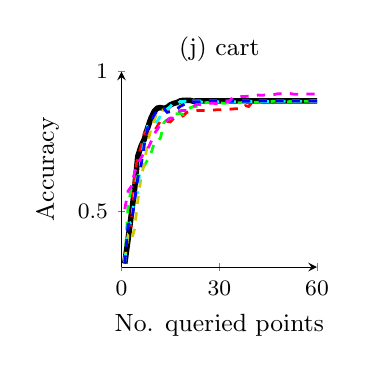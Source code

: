 % This file was created by matlab2tikz v0.0.7.
% Copyright (c) 2008--2010, Nico Schlömer <nico.schloemer@gmail.com>
% All rights reserved.
% 
% The latest updates can be retrieved from
%   http://www.mathworks.com/matlabcentral/fileexchange/22022-matlab2tikz
% where you can also make suggestions and rate matlab2tikz.
% 
\begin{tikzpicture}

% defining custom colors
\definecolor{mycolor1}{rgb}{0.8,0.8,0}
\definecolor{mycolor2}{rgb}{0,1,1}
\definecolor{mycolor3}{rgb}{1,0,1}


\begin{axis}[
footnotesize,
width= 1.6in,
height= 1.6in,
xmin=0, xmax=60,
ymin=0.3, ymax=1,
ytick={0.5,1},
xtick = {0,30,60},
title = {(j) cart},
xlabel = {No. queried points},
ylabel = {Accuracy},
axis on top,
axis y line = left,
axis x line = bottom
%legend entries={$optimal$,$rand$,$IVM$,$maxent$,$QBC2$,$QBC100$,$SVM$},
 %egend style={nodes=right}
]
\addplot [
color=black,
solid,
line width=2.0pt
]
coordinates{ (1,0.313) (2,0.399) (3,0.488) (4,0.579) (5,0.697) (6,0.733) (7,0.758) (8,0.798) (9,0.832) (10,0.857) (11,0.869) (12,0.871) (13,0.868) (14,0.872) (15,0.881) (16,0.886) (17,0.889) (18,0.895) (19,0.897) (20,0.897) (21,0.897) (22,0.894) (23,0.895) (24,0.895) (25,0.895) (26,0.895) (27,0.895) (28,0.895) (29,0.895) (30,0.895) (31,0.895) (32,0.895) (33,0.895) (34,0.895) (35,0.895) (36,0.895) (37,0.895) (38,0.895) (39,0.895) (40,0.895) (41,0.895) (42,0.895) (43,0.895) (44,0.895) (45,0.895) (46,0.895) (47,0.895) (48,0.895) (49,0.895) (50,0.895) (51,0.895) (52,0.895) (53,0.895) (54,0.895) (55,0.895) (56,0.895) (57,0.895) (58,0.895) (59,0.895) (60,0.895)
};

\addplot [
color=red,
dashed,
line width=1.0pt
]
coordinates{ (1,0.319) (2,0.454) (3,0.449) (4,0.63) (5,0.696) (6,0.731) (7,0.781) (8,0.775) (9,0.786) (10,0.786) (11,0.804) (12,0.826) (13,0.825) (14,0.822) (15,0.82) (16,0.832) (17,0.832) (18,0.837) (19,0.842) (20,0.854) (21,0.857) (22,0.858) (23,0.86) (24,0.861) (25,0.861) (26,0.861) (27,0.862) (28,0.862) (29,0.863) (30,0.863) (31,0.864) (32,0.864) (33,0.865) (34,0.866) (35,0.867) (36,0.867) (37,0.866) (38,0.878) (39,0.875) (40,0.889) (41,0.89) (42,0.891) (43,0.892) (44,0.893) (45,0.895) (46,0.891) (47,0.892) (48,0.893) (49,0.893) (50,0.894) (51,0.894) (52,0.895) (53,0.895) (54,0.895) (55,0.893) (56,0.89) (57,0.89) (58,0.891) (59,0.891) (60,0.891)
};

\addplot [
color=green,
dashed,
line width=1.0pt
]
coordinates{ (1,0.314) (2,0.519) (3,0.582) (4,0.596) (5,0.627) (6,0.639) (7,0.664) (8,0.683) (9,0.705) (10,0.743) (11,0.746) (12,0.764) (13,0.818) (14,0.826) (15,0.838) (16,0.849) (17,0.849) (18,0.85) (19,0.846) (20,0.86) (21,0.87) (22,0.874) (23,0.875) (24,0.884) (25,0.886) (26,0.889) (27,0.889) (28,0.89) (29,0.892) (30,0.889) (31,0.887) (32,0.887) (33,0.888) (34,0.888) (35,0.888) (36,0.888) (37,0.889) (38,0.889) (39,0.889) (40,0.89) (41,0.89) (42,0.89) (43,0.891) (44,0.892) (45,0.893) (46,0.893) (47,0.894) (48,0.894) (49,0.894) (50,0.894) (51,0.892) (52,0.893) (53,0.894) (54,0.894) (55,0.894) (56,0.894) (57,0.894) (58,0.894) (59,0.894) (60,0.894)
};

\addplot [
color=mycolor1,
dashed,
line width=1.0pt
]
coordinates{ (1,0.325) (2,0.412) (3,0.397) (4,0.436) (5,0.539) (6,0.622) (7,0.672) (8,0.743) (9,0.793) (10,0.823) (11,0.858) (12,0.862) (13,0.863) (14,0.862) (15,0.862) (16,0.872) (17,0.873) (18,0.878) (19,0.885) (20,0.89) (21,0.892) (22,0.895) (23,0.895) (24,0.895) (25,0.895) (26,0.895) (27,0.895) (28,0.895) (29,0.895) (30,0.895) (31,0.895) (32,0.895) (33,0.895) (34,0.895) (35,0.895) (36,0.895) (37,0.895) (38,0.895) (39,0.895) (40,0.895) (41,0.895) (42,0.895) (43,0.895) (44,0.895) (45,0.895) (46,0.895) (47,0.895) (48,0.895) (49,0.895) (50,0.895) (51,0.895) (52,0.895) (53,0.895) (54,0.895) (55,0.895) (56,0.895) (57,0.895) (58,0.895) (59,0.896) (60,0.895)
};

\addplot [
color=mycolor2,
dashed,
line width=1.0pt
]
coordinates{ (1,0.318) (2,0.452) (3,0.461) (4,0.56) (5,0.566) (6,0.696) (7,0.746) (8,0.804) (9,0.805) (10,0.812) (11,0.823) (12,0.842) (13,0.849) (14,0.866) (15,0.875) (16,0.89) (17,0.885) (18,0.893) (19,0.893) (20,0.894) (21,0.893) (22,0.892) (23,0.893) (24,0.894) (25,0.889) (26,0.889) (27,0.89) (28,0.891) (29,0.891) (30,0.892) (31,0.892) (32,0.892) (33,0.892) (34,0.892) (35,0.892) (36,0.892) (37,0.893) (38,0.893) (39,0.893) (40,0.893) (41,0.893) (42,0.893) (43,0.893) (44,0.893) (45,0.893) (46,0.894) (47,0.894) (48,0.894) (49,0.894) (50,0.894) (51,0.894) (52,0.894) (53,0.894) (54,0.894) (55,0.894) (56,0.894) (57,0.894) (58,0.894) (59,0.894) (60,0.894)
};

\addplot [
color=blue,
dashed,
line width=1.0pt
]
coordinates{ (1,0.312) (2,0.452) (3,0.457) (4,0.538) (5,0.62) (6,0.665) (7,0.738) (8,0.798) (9,0.822) (10,0.844) (11,0.86) (12,0.867) (13,0.868) (14,0.854) (15,0.857) (16,0.861) (17,0.865) (18,0.875) (19,0.881) (20,0.888) (21,0.891) (22,0.892) (23,0.892) (24,0.892) (25,0.893) (26,0.894) (27,0.894) (28,0.894) (29,0.894) (30,0.894) (31,0.894) (32,0.894) (33,0.894) (34,0.894) (35,0.894) (36,0.894) (37,0.894) (38,0.894) (39,0.894) (40,0.895) (41,0.895) (42,0.895) (43,0.895) (44,0.895) (45,0.895) (46,0.895) (47,0.895) (48,0.895) (49,0.895) (50,0.895) (51,0.895) (52,0.895) (53,0.895) (54,0.895) (55,0.895) (56,0.895) (57,0.895) (58,0.895) (59,0.895) (60,0.895)
};

\addplot [
color=mycolor3,
dashed,
line width=1.0pt
]
coordinates{ (1,0.508) (2,0.572) (3,0.588) (4,0.638) (5,0.673) (6,0.69) (7,0.712) (8,0.722) (9,0.747) (10,0.777) (11,0.793) (12,0.812) (13,0.818) (14,0.826) (15,0.834) (16,0.834) (17,0.849) (18,0.86) (19,0.861) (20,0.861) (21,0.865) (22,0.875) (23,0.882) (24,0.882) (25,0.882) (26,0.884) (27,0.886) (28,0.887) (29,0.885) (30,0.886) (31,0.892) (32,0.892) (33,0.893) (34,0.906) (35,0.908) (36,0.909) (37,0.911) (38,0.911) (39,0.912) (40,0.913) (41,0.914) (42,0.916) (43,0.915) (44,0.916) (45,0.915) (46,0.916) (47,0.918) (48,0.921) (49,0.921) (50,0.921) (51,0.922) (52,0.921) (53,0.919) (54,0.919) (55,0.92) (56,0.92) (57,0.92) (58,0.92) (59,0.92) (60,0.92)
};

\end{axis}
\end{tikzpicture}
